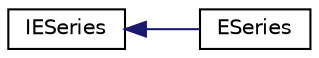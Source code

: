 digraph "Graphical Class Hierarchy"
{
 // LATEX_PDF_SIZE
  edge [fontname="Helvetica",fontsize="10",labelfontname="Helvetica",labelfontsize="10"];
  node [fontname="Helvetica",fontsize="10",shape=record];
  rankdir="LR";
  Node0 [label="IESeries",height=0.2,width=0.4,color="black", fillcolor="white", style="filled",URL="$classIESeries.html",tooltip="The IESeries class is an interface to be able to mock ESeries class for test reasons."];
  Node0 -> Node1 [dir="back",color="midnightblue",fontsize="10",style="solid",fontname="Helvetica"];
  Node1 [label="ESeries",height=0.2,width=0.4,color="black", fillcolor="white", style="filled",URL="$classESeries.html",tooltip="The ESeries class represents the E resistor series E12 and E24. If more E resistor series are require..."];
}
